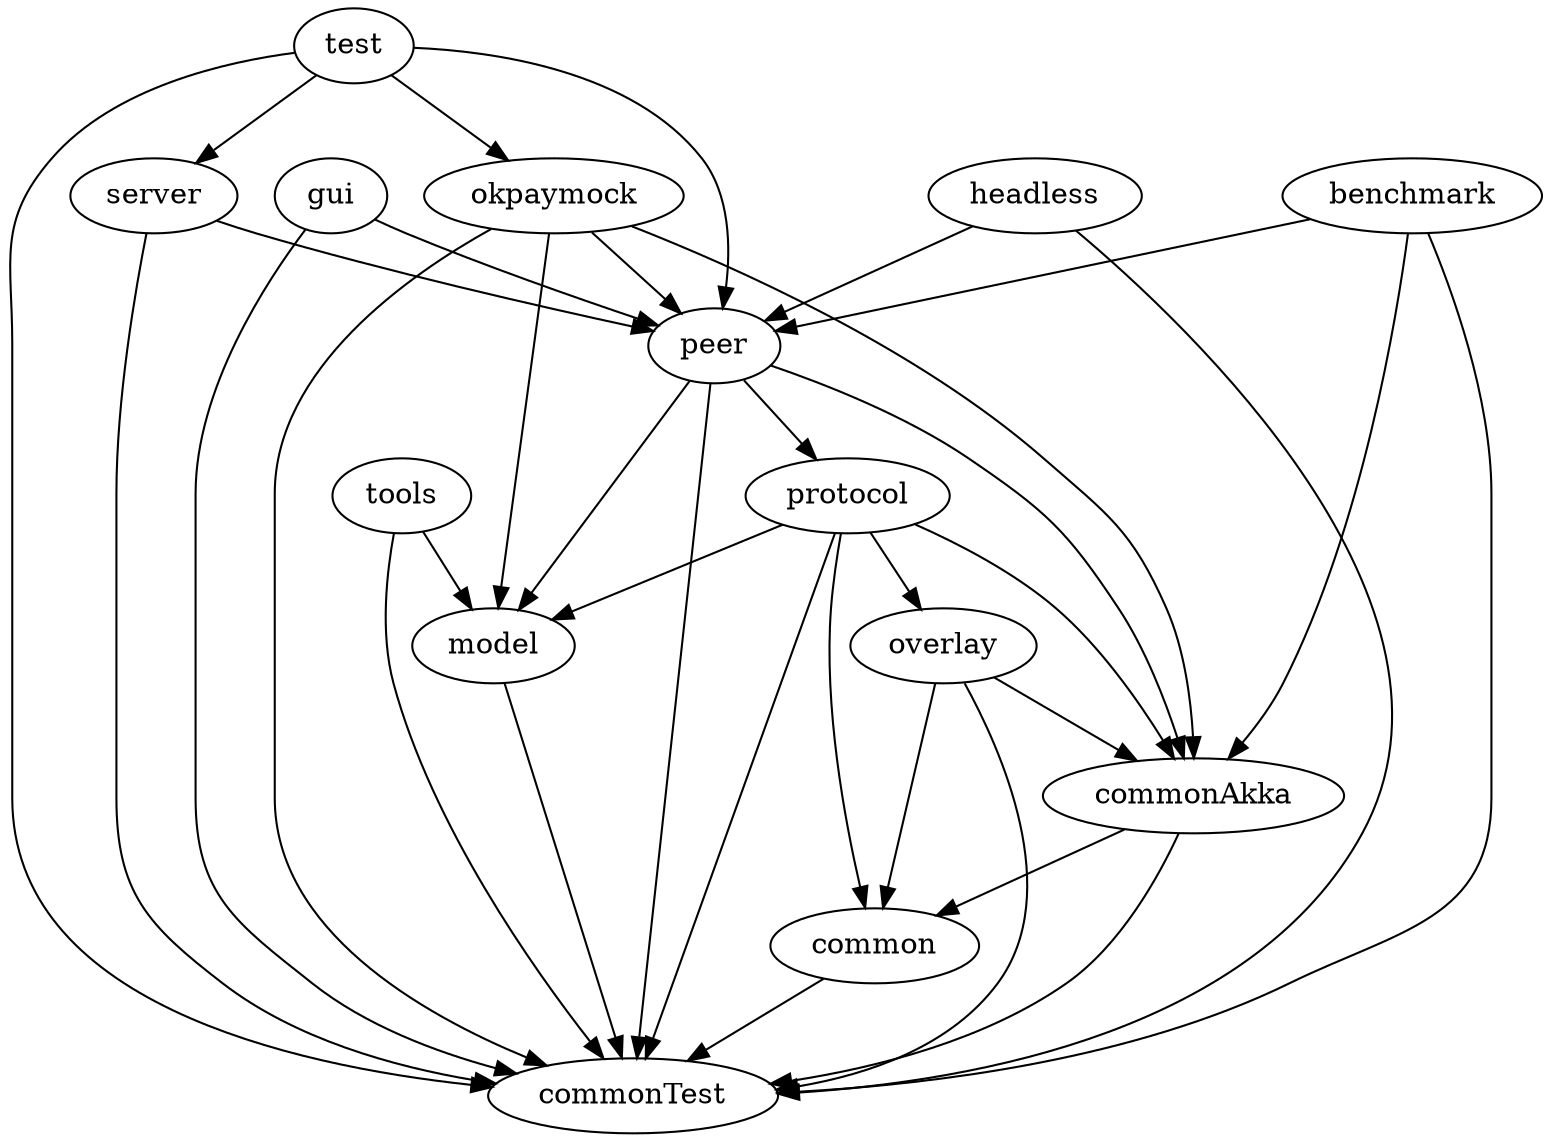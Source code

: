 digraph {
    server -> peer, commonTest;
    test -> peer, server, commonTest, okpaymock;
    gui -> peer, commonTest;
    tools -> model, commonTest;
    peer -> model, protocol, commonAkka, commonTest;
    protocol -> model, common, commonAkka, commonTest, overlay;
    overlay -> common, commonAkka, commonTest;
    model -> commonTest;
    common -> commonTest;
    headless -> peer, commonTest;
    okpaymock -> model, peer, commonAkka, commonTest;
    commonAkka -> common, commonTest;
    benchmark -> peer, commonAkka, commonTest;
}
